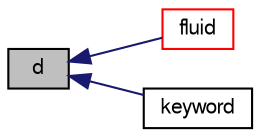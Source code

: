 digraph "d"
{
  bgcolor="transparent";
  edge [fontname="FreeSans",fontsize="10",labelfontname="FreeSans",labelfontsize="10"];
  node [fontname="FreeSans",fontsize="10",shape=record];
  rankdir="LR";
  Node43 [label="d",height=0.2,width=0.4,color="black", fillcolor="grey75", style="filled", fontcolor="black"];
  Node43 -> Node44 [dir="back",color="midnightblue",fontsize="10",style="solid",fontname="FreeSans"];
  Node44 [label="fluid",height=0.2,width=0.4,color="red",URL="$a31934.html#aeb0eb2643aabbc04d5d57d79371f62f5",tooltip="Return the twoPhaseSystem to which this phase belongs. "];
  Node43 -> Node46 [dir="back",color="midnightblue",fontsize="10",style="solid",fontname="FreeSans"];
  Node46 [label="keyword",height=0.2,width=0.4,color="black",URL="$a31934.html#a6e2f067678f335e33a68d5d8fae2597d"];
}
